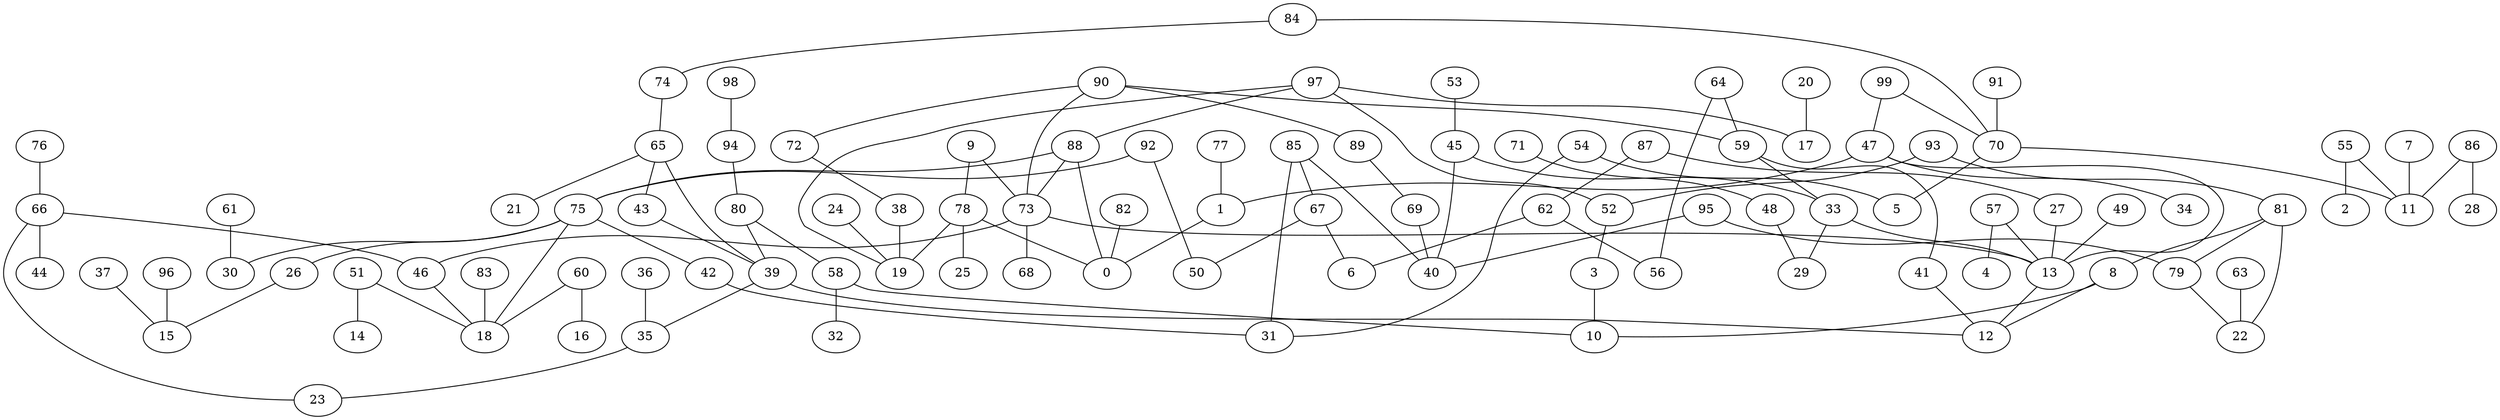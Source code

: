 digraph GG_graph {

subgraph G_graph {
edge [color = black]
"54" -> "31" [dir = none]
"91" -> "70" [dir = none]
"64" -> "59" [dir = none]
"98" -> "94" [dir = none]
"87" -> "62" [dir = none]
"77" -> "1" [dir = none]
"92" -> "50" [dir = none]
"24" -> "19" [dir = none]
"49" -> "13" [dir = none]
"93" -> "81" [dir = none]
"61" -> "30" [dir = none]
"82" -> "0" [dir = none]
"53" -> "45" [dir = none]
"26" -> "15" [dir = none]
"41" -> "12" [dir = none]
"51" -> "14" [dir = none]
"51" -> "18" [dir = none]
"76" -> "66" [dir = none]
"1" -> "0" [dir = none]
"78" -> "25" [dir = none]
"78" -> "19" [dir = none]
"36" -> "35" [dir = none]
"9" -> "73" [dir = none]
"9" -> "78" [dir = none]
"7" -> "11" [dir = none]
"65" -> "21" [dir = none]
"65" -> "39" [dir = none]
"72" -> "38" [dir = none]
"75" -> "26" [dir = none]
"75" -> "42" [dir = none]
"75" -> "18" [dir = none]
"75" -> "30" [dir = none]
"73" -> "68" [dir = none]
"73" -> "13" [dir = none]
"90" -> "72" [dir = none]
"90" -> "89" [dir = none]
"90" -> "59" [dir = none]
"90" -> "73" [dir = none]
"39" -> "35" [dir = none]
"39" -> "12" [dir = none]
"48" -> "29" [dir = none]
"80" -> "58" [dir = none]
"80" -> "39" [dir = none]
"27" -> "13" [dir = none]
"83" -> "18" [dir = none]
"88" -> "75" [dir = none]
"88" -> "73" [dir = none]
"33" -> "29" [dir = none]
"33" -> "13" [dir = none]
"13" -> "12" [dir = none]
"99" -> "70" [dir = none]
"99" -> "47" [dir = none]
"94" -> "80" [dir = none]
"97" -> "17" [dir = none]
"97" -> "52" [dir = none]
"97" -> "88" [dir = none]
"62" -> "56" [dir = none]
"62" -> "6" [dir = none]
"3" -> "10" [dir = none]
"55" -> "2" [dir = none]
"55" -> "11" [dir = none]
"45" -> "40" [dir = none]
"45" -> "33" [dir = none]
"57" -> "4" [dir = none]
"57" -> "13" [dir = none]
"20" -> "17" [dir = none]
"86" -> "28" [dir = none]
"86" -> "11" [dir = none]
"71" -> "48" [dir = none]
"37" -> "15" [dir = none]
"46" -> "18" [dir = none]
"96" -> "15" [dir = none]
"47" -> "34" [dir = none]
"47" -> "1" [dir = none]
"47" -> "13" [dir = none]
"43" -> "39" [dir = none]
"63" -> "22" [dir = none]
"8" -> "10" [dir = none]
"8" -> "12" [dir = none]
"58" -> "32" [dir = none]
"84" -> "74" [dir = none]
"84" -> "70" [dir = none]
"85" -> "31" [dir = none]
"85" -> "67" [dir = none]
"85" -> "40" [dir = none]
"60" -> "16" [dir = none]
"60" -> "18" [dir = none]
"70" -> "5" [dir = none]
"70" -> "11" [dir = none]
"66" -> "23" [dir = none]
"66" -> "44" [dir = none]
"66" -> "46" [dir = none]
"69" -> "40" [dir = none]
"81" -> "22" [dir = none]
"81" -> "8" [dir = none]
"95" -> "79" [dir = none]
"95" -> "40" [dir = none]
"67" -> "50" [dir = none]
"67" -> "6" [dir = none]
"79" -> "22" [dir = none]
"73" -> "46" [dir = none]
"59" -> "33" [dir = none]
"42" -> "31" [dir = none]
"78" -> "0" [dir = none]
"59" -> "41" [dir = none]
"65" -> "43" [dir = none]
"54" -> "5" [dir = none]
"74" -> "65" [dir = none]
"52" -> "3" [dir = none]
"92" -> "75" [dir = none]
"89" -> "69" [dir = none]
"88" -> "0" [dir = none]
"38" -> "19" [dir = none]
"93" -> "52" [dir = none]
"58" -> "10" [dir = none]
"64" -> "56" [dir = none]
"35" -> "23" [dir = none]
"97" -> "19" [dir = none]
"81" -> "79" [dir = none]
"87" -> "27" [dir = none]
}

}
